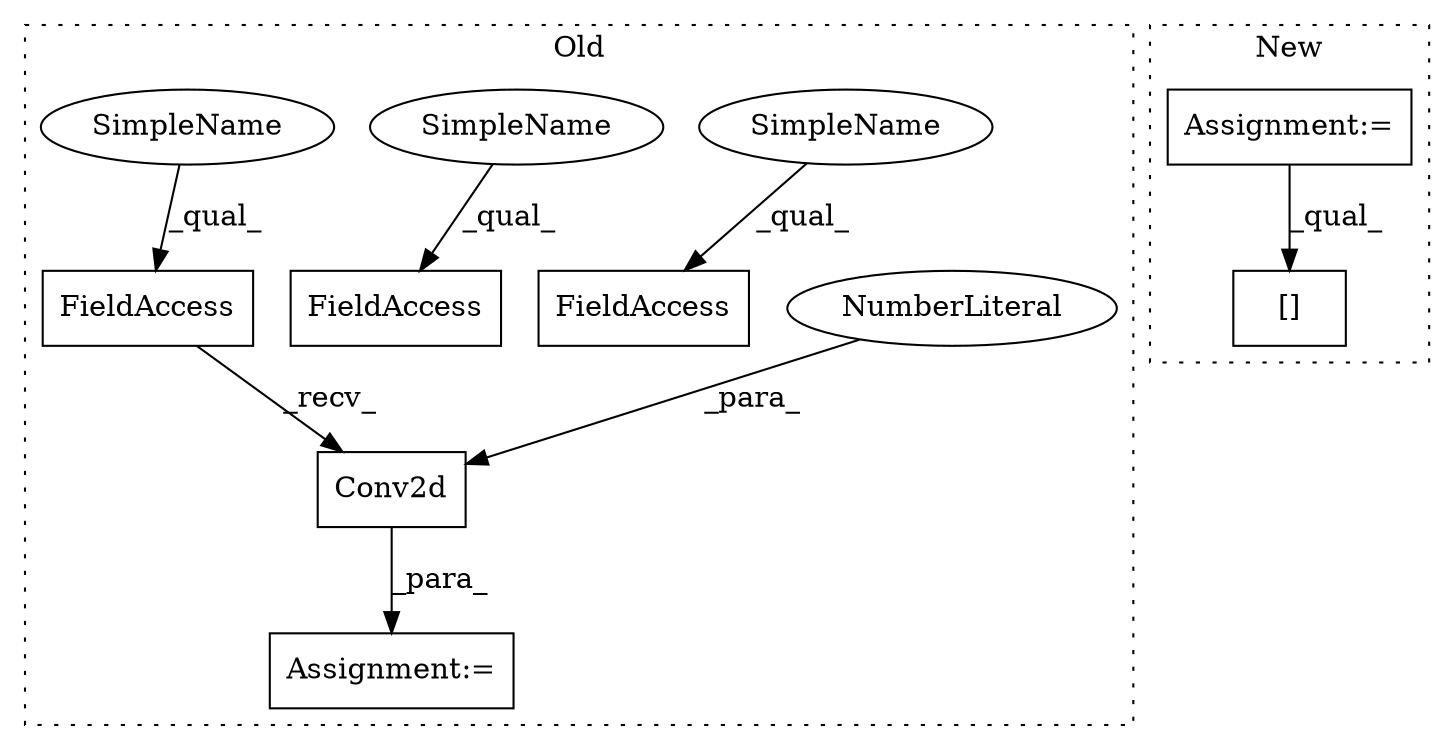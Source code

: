 digraph G {
subgraph cluster0 {
1 [label="Conv2d" a="32" s="265,294" l="7,1" shape="box"];
3 [label="NumberLiteral" a="34" s="293" l="1" shape="ellipse"];
4 [label="FieldAccess" a="22" s="256" l="8" shape="box"];
5 [label="FieldAccess" a="22" s="448" l="8" shape="box"];
6 [label="FieldAccess" a="22" s="296" l="8" shape="box"];
8 [label="Assignment:=" a="7" s="352" l="2" shape="box"];
9 [label="SimpleName" a="42" s="296" l="5" shape="ellipse"];
10 [label="SimpleName" a="42" s="448" l="5" shape="ellipse"];
11 [label="SimpleName" a="42" s="256" l="5" shape="ellipse"];
label = "Old";
style="dotted";
}
subgraph cluster1 {
2 [label="[]" a="2" s="588,618" l="29,1" shape="box"];
7 [label="Assignment:=" a="7" s="301" l="4" shape="box"];
label = "New";
style="dotted";
}
1 -> 8 [label="_para_"];
3 -> 1 [label="_para_"];
4 -> 1 [label="_recv_"];
7 -> 2 [label="_qual_"];
9 -> 6 [label="_qual_"];
10 -> 5 [label="_qual_"];
11 -> 4 [label="_qual_"];
}